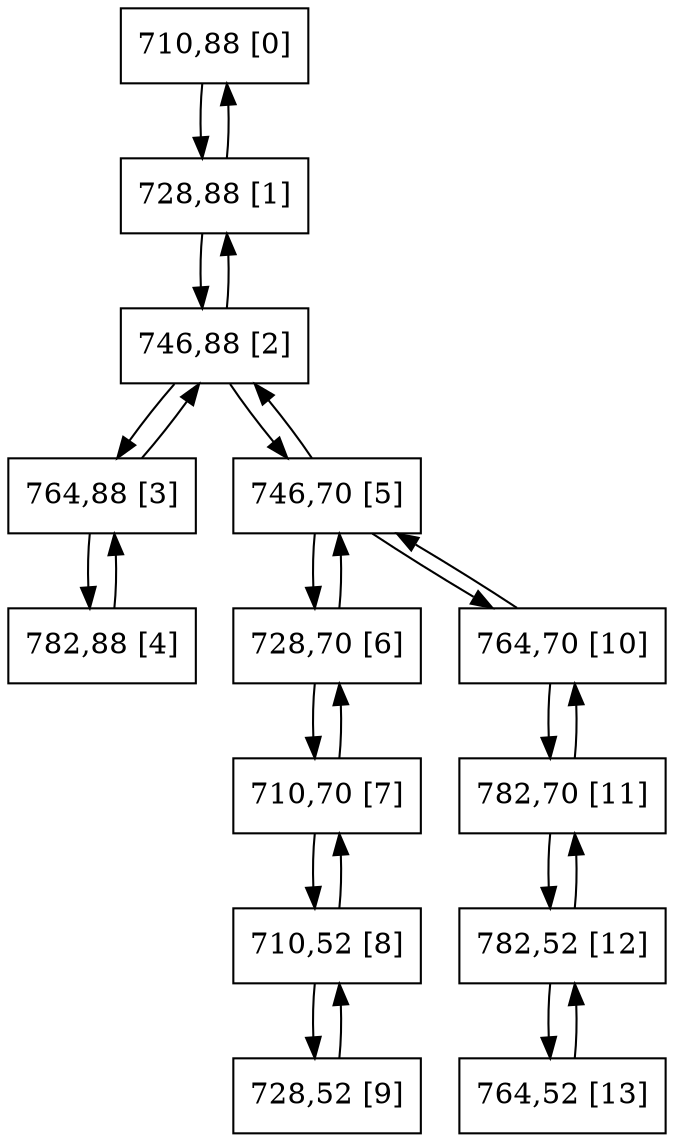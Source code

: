 digraph G {
graph [bgcolor=white size="20,20"]
node [shape=circle color=black]
0[shape = polygon, sides = 4, label="710,88 [0]", pos = "0,0!" ];
1[shape = polygon, sides = 4, label="728,88 [1]", pos = "2.25,0!" ];
2[shape = polygon, sides = 4, label="746,88 [2]", pos = "4.5,0!" ];
3[shape = polygon, sides = 4, label="764,88 [3]", pos = "6.75,0!" ];
4[shape = polygon, sides = 4, label="782,88 [4]", pos = "9,0!" ];
5[shape = polygon, sides = 4, label="746,70 [5]", pos = "4.5,2.25!" ];
6[shape = polygon, sides = 4, label="728,70 [6]", pos = "2.25,2.25!" ];
7[shape = polygon, sides = 4, label="710,70 [7]", pos = "0,2.25!" ];
8[shape = polygon, sides = 4, label="710,52 [8]", pos = "0,4.5!" ];
9[shape = polygon, sides = 4, label="728,52 [9]", pos = "2.25,4.5!" ];
10[shape = polygon, sides = 4, label="764,70 [10]", pos = "6.75,2.25!" ];
11[shape = polygon, sides = 4, label="782,70 [11]", pos = "9,2.25!" ];
12[shape = polygon, sides = 4, label="782,52 [12]", pos = "9,4.5!" ];
13[shape = polygon, sides = 4, label="764,52 [13]", pos = "6.75,4.5!" ];
0->1 ;
1->0 ;
1->2 ;
2->1 ;
2->3 ;
2->5 ;
3->2 ;
3->4 ;
4->3 ;
5->2 ;
5->6 ;
5->10 ;
6->5 ;
6->7 ;
7->6 ;
7->8 ;
8->7 ;
8->9 ;
9->8 ;
10->5 ;
10->11 ;
11->10 ;
11->12 ;
12->11 ;
12->13 ;
13->12 ;
}
